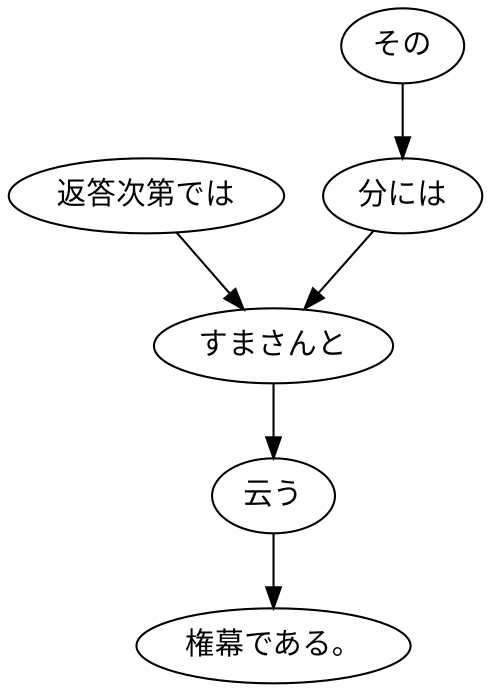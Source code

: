 digraph graph2269 {
	node0 [label="返答次第では"];
	node1 [label="その"];
	node2 [label="分には"];
	node3 [label="すまさんと"];
	node4 [label="云う"];
	node5 [label="権幕である。"];
	node0 -> node3;
	node1 -> node2;
	node2 -> node3;
	node3 -> node4;
	node4 -> node5;
}
